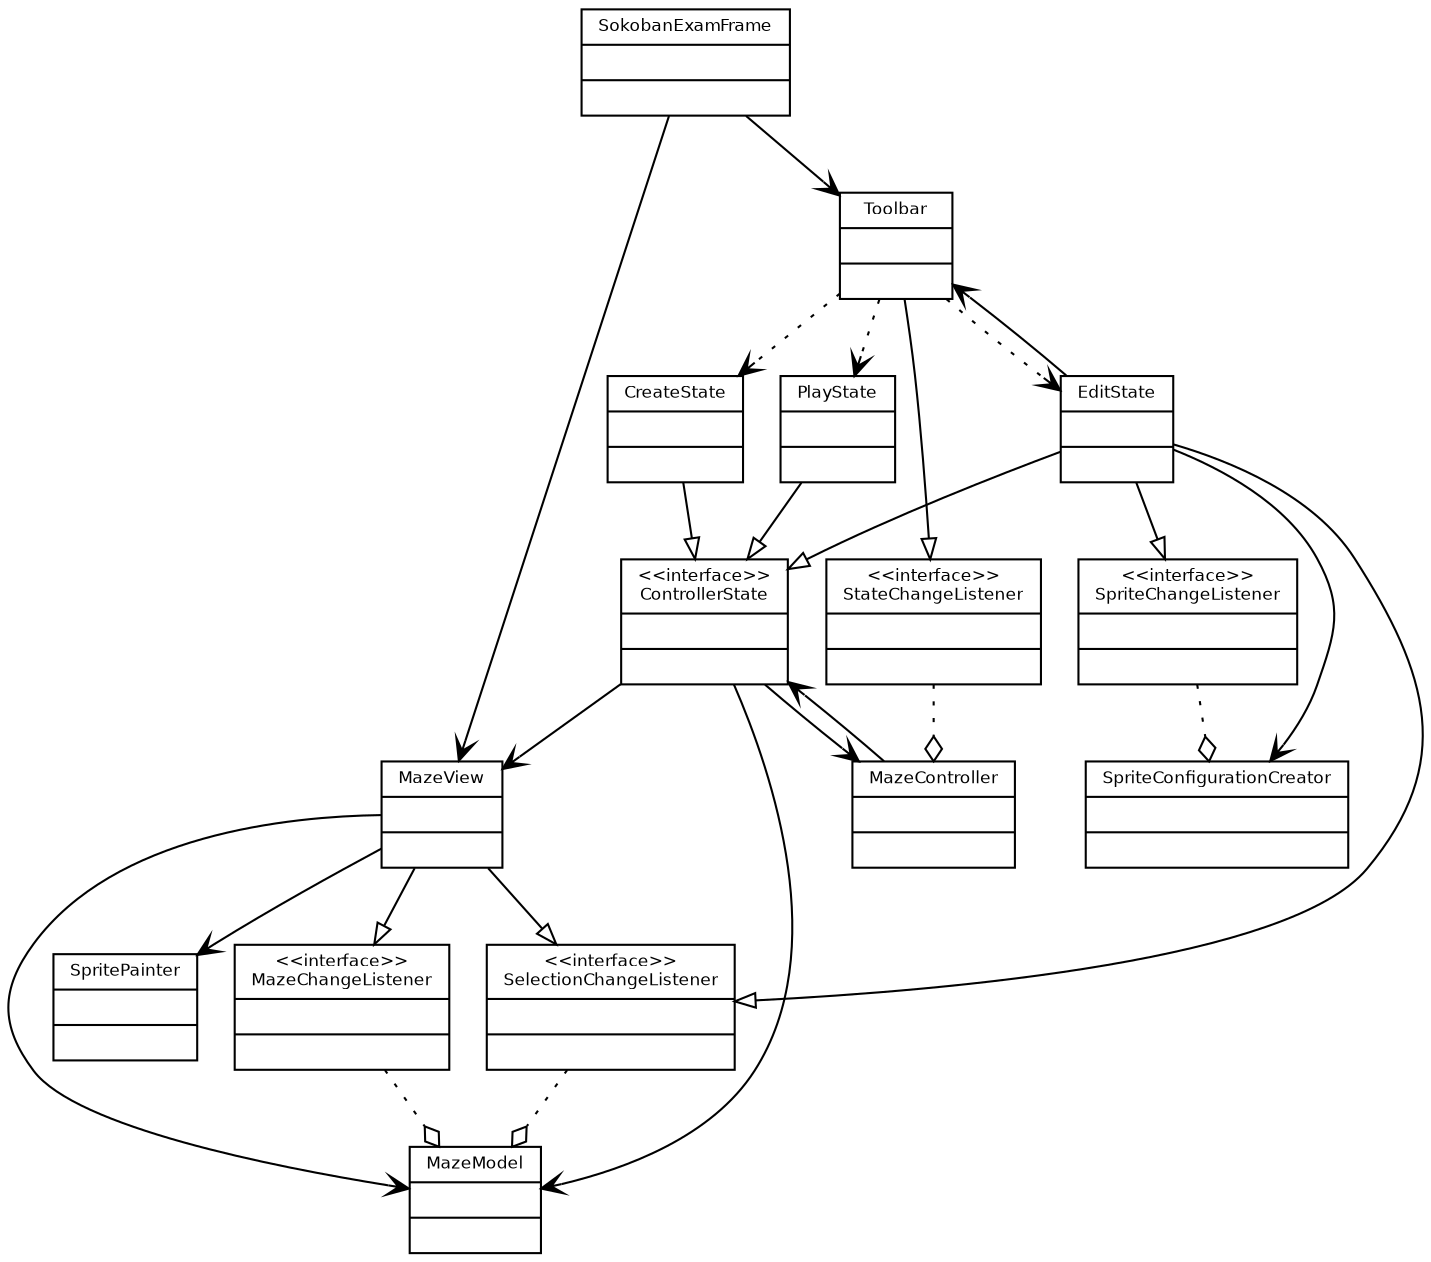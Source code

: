 digraph G {
        fontname = "Bitstream Vera Sans"
        fontsize = 8

        node [
                fontname = "Bitstream Vera Sans"
                fontsize = 8
                shape = "record"
        ]

        edge [
                fontname = "Bitstream Vera Sans"
                fontsize = 8
        ]

        SokobanExamFrame [
                label = "{SokobanExamFrame|\l|\l}"
        ]
        
        MazeModel [
                label = "{MazeModel|\l|\l}"
        ]
        
        MazeView [
                label = "{MazeView|\l|\l}"
        ]
        
        SpritePainter [
                label = "{SpritePainter|\l|\l}"
        ]
        
        MazeController [
                label = "{MazeController|\l|\l}"
        ]
        
        ControllerState [
                label = "{\<\<interface\>\>\nControllerState|\l|\l}"
        ]
        
        EditState [
                label = "{EditState|\l|\l}"
        ]
        
        SpriteConfigurationCreator [
                label = "{SpriteConfigurationCreator|\l|\l}"
        ]
        
        CreateState [
                label = "{CreateState|\l|\l}"
        ]
        
        PlayState [
                label = "{PlayState|\l|\l}"
        ]
        
        Toolbar [
                label = "{Toolbar|\l|\l}"
        ]
        
        MazeChangeListener [
                label = "{\<\<interface\>\>\nMazeChangeListener|\l|\l}"
        ]
        
        SelectionChangeListener [
                label = "{\<\<interface\>\>\nSelectionChangeListener|\l|\l}"
        ]
        
        StateChangeListener [
                label = "{\<\<interface\>\>\nStateChangeListener|\l|\l}"
        ]
        
        SpriteChangeListener [
                label = "{\<\<interface\>\>\nSpriteChangeListener|\l|\l}"
        ]
        
        edge [
                arrowhead = "empty"
        ]
        
        MazeView -> MazeChangeListener
        MazeView -> SelectionChangeListener
        EditState -> SelectionChangeListener
        EditState -> SpriteChangeListener
        Toolbar -> StateChangeListener
        EditState -> ControllerState
        CreateState -> ControllerState
        PlayState -> ControllerState
        
        edge [
                arrowhead = "vee"
        ]
        
        SokobanExamFrame -> Toolbar
        SokobanExamFrame -> MazeView
        EditState -> SpriteConfigurationCreator
        EditState -> Toolbar
        MazeView -> MazeModel
        MazeView -> SpritePainter
        ControllerState -> MazeModel
        ControllerState -> MazeController
        ControllerState -> MazeView
        MazeController -> ControllerState
        
        edge [
                arrowhead = "vee"
                style = "dotted"
        ]
        
        Toolbar -> EditState
        Toolbar -> CreateState
        Toolbar -> PlayState
        
        edge [
                arrowhead = "ediamond"
        ]
        
        MazeChangeListener -> MazeModel
        SelectionChangeListener -> MazeModel
        SpriteChangeListener -> SpriteConfigurationCreator
        StateChangeListener -> MazeController
}


